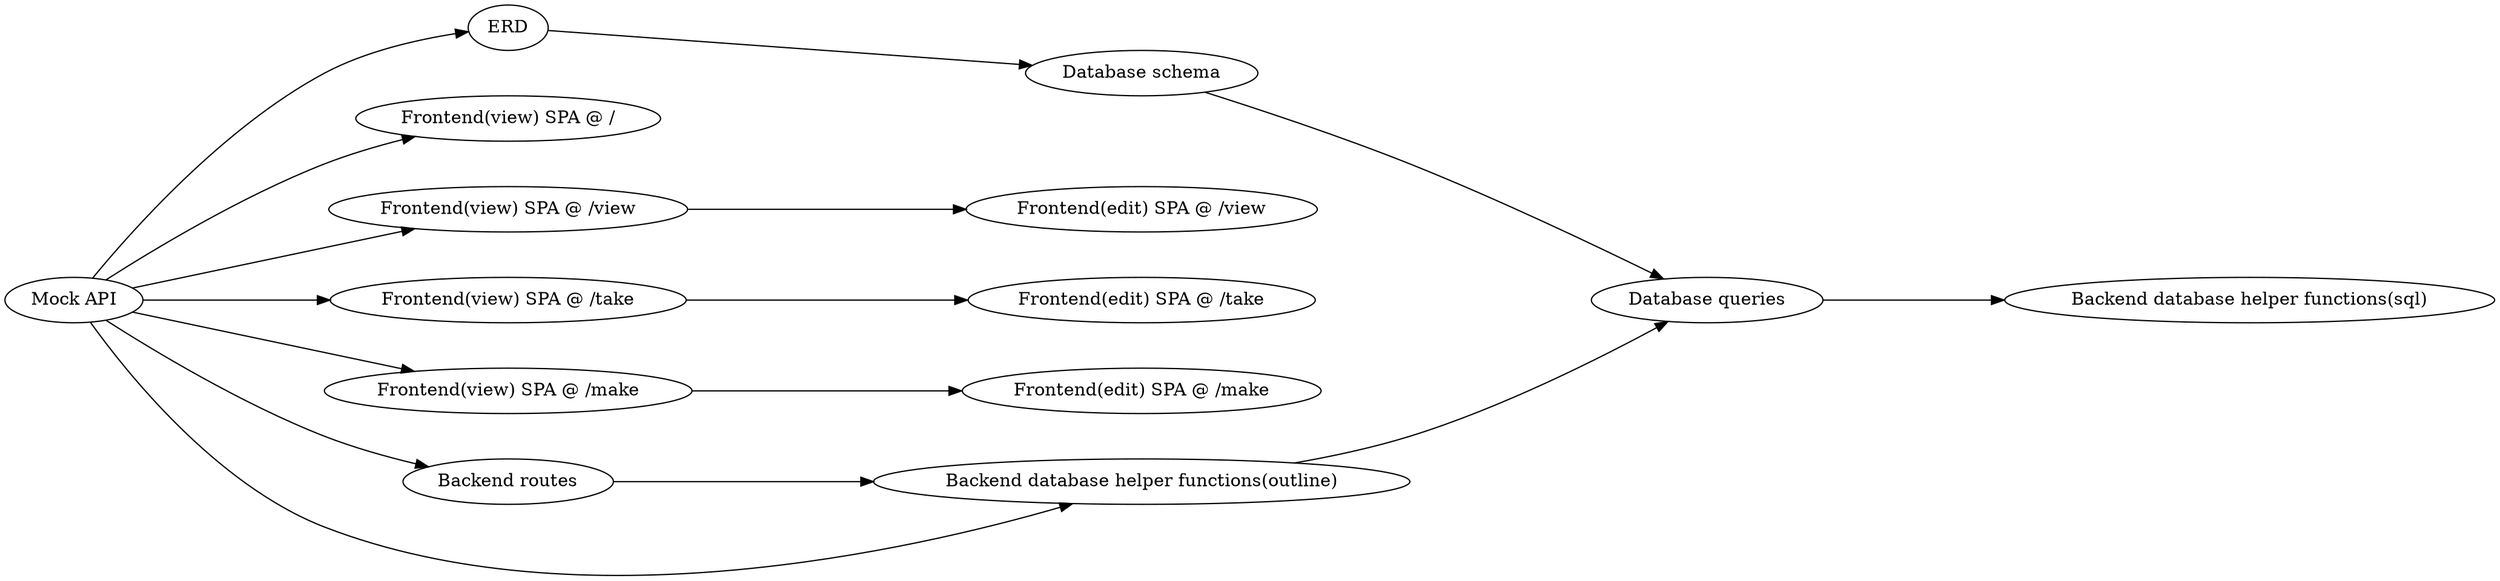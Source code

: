 digraph {
    graph [nodesep="0.5", ranksep="2"];
    rankdir=LR;
"Mock API"->"ERD"
"Mock API"->"Frontend(view) SPA @ /"
"Mock API"->"Frontend(view) SPA @ /view"
"Mock API"->"Frontend(view) SPA @ /take"
"Mock API"->"Frontend(view) SPA @ /make"
"Frontend(view) SPA @ /view"->"Frontend(edit) SPA @ /view"
"Frontend(view) SPA @ /take"->"Frontend(edit) SPA @ /take"
"Frontend(view) SPA @ /make"->"Frontend(edit) SPA @ /make"
"ERD"->"Database schema"
"Database schema"->"Database queries"
"Mock API"->"Backend routes"
"Backend routes"->"Backend database helper functions(outline)"
"Mock API"->"Backend database helper functions(outline)"
"Backend database helper functions(outline)"->"Database queries"
"Database queries"->"Backend database helper functions(sql)"

}